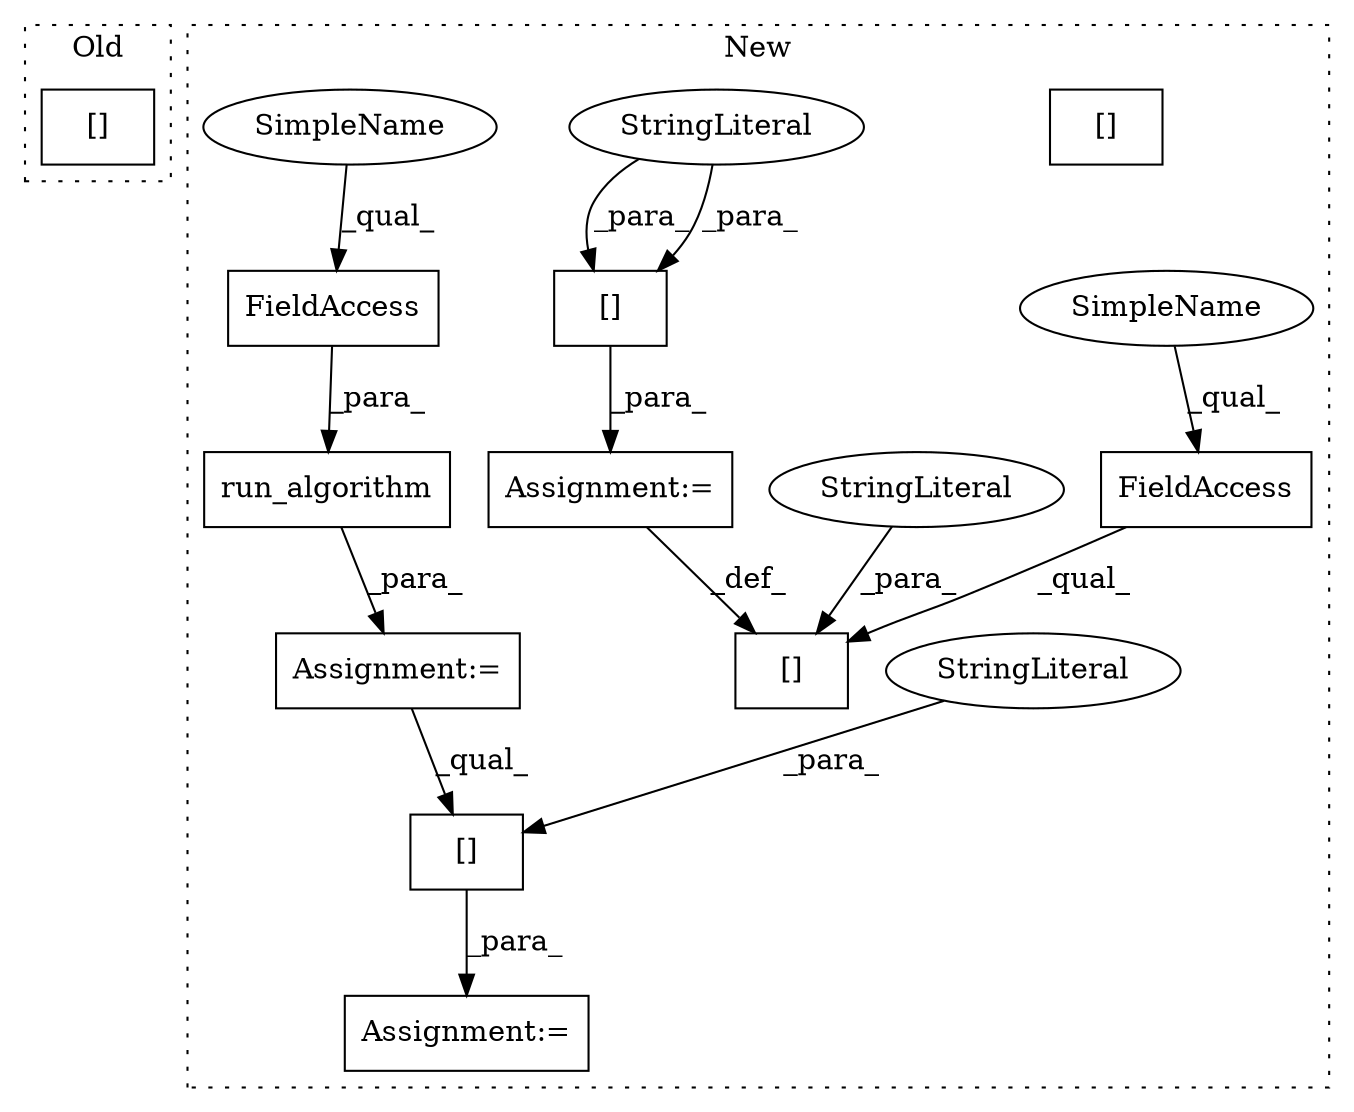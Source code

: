 digraph G {
subgraph cluster0 {
1 [label="[]" a="2" s="5382,5403" l="7,1" shape="box"];
label = "Old";
style="dotted";
}
subgraph cluster1 {
2 [label="run_algorithm" a="32" s="5801,5830" l="14,1" shape="box"];
3 [label="[]" a="2" s="5850,5871" l="11,1" shape="box"];
4 [label="FieldAccess" a="22" s="5815" l="15" shape="box"];
5 [label="Assignment:=" a="7" s="5800" l="1" shape="box"];
6 [label="Assignment:=" a="7" s="5849" l="1" shape="box"];
7 [label="StringLiteral" a="45" s="5861" l="10" shape="ellipse"];
8 [label="FieldAccess" a="22" s="5739" l="15" shape="box"];
9 [label="[]" a="2" s="5739,5762" l="16,1" shape="box"];
10 [label="StringLiteral" a="45" s="5755" l="7" shape="ellipse"];
11 [label="Assignment:=" a="7" s="5763" l="1" shape="box"];
12 [label="[]" a="2" s="5764,5783" l="12,1" shape="box"];
13 [label="StringLiteral" a="45" s="5776" l="7" shape="ellipse"];
14 [label="SimpleName" a="42" s="5815" l="4" shape="ellipse"];
15 [label="SimpleName" a="42" s="5739" l="4" shape="ellipse"];
16 [label="[]" a="2" s="5764,5783" l="12,1" shape="box"];
label = "New";
style="dotted";
}
2 -> 5 [label="_para_"];
3 -> 6 [label="_para_"];
4 -> 2 [label="_para_"];
5 -> 3 [label="_qual_"];
7 -> 3 [label="_para_"];
8 -> 9 [label="_qual_"];
10 -> 9 [label="_para_"];
11 -> 9 [label="_def_"];
13 -> 16 [label="_para_"];
13 -> 16 [label="_para_"];
14 -> 4 [label="_qual_"];
15 -> 8 [label="_qual_"];
16 -> 11 [label="_para_"];
}